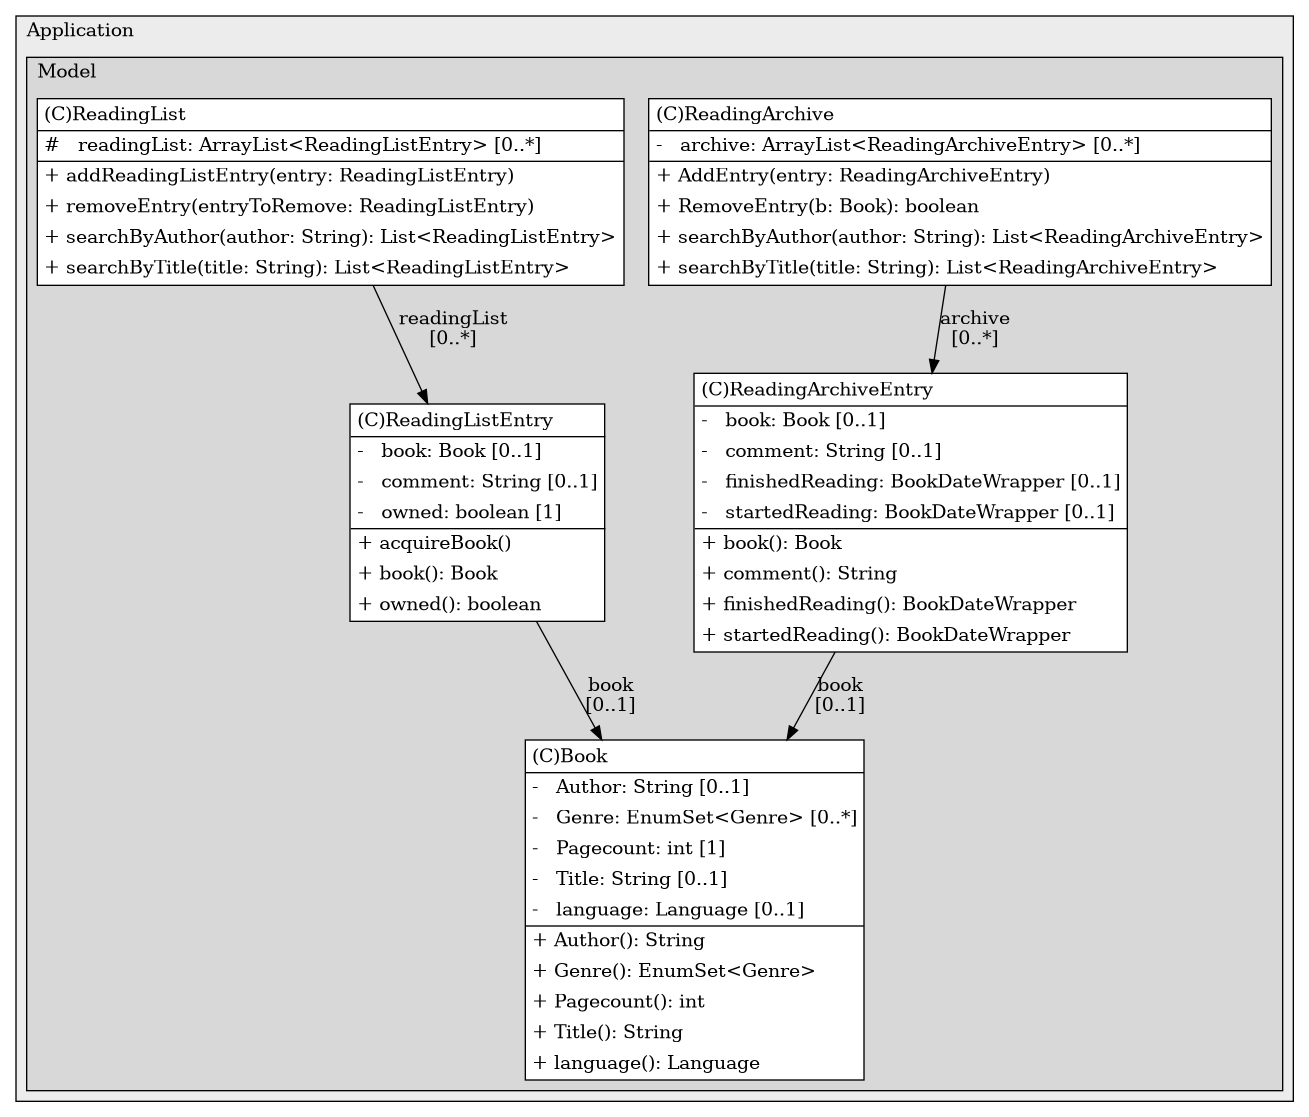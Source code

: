 @startuml

/' diagram meta data start
config=StructureConfiguration;
{
  "projectClassification": {
    "searchMode": "OpenProject", // OpenProject, AllProjects
    "includedProjects": "",
    "pathEndKeywords": "*.impl",
    "isClientPath": "",
    "isClientName": "",
    "isTestPath": "",
    "isTestName": "",
    "isMappingPath": "",
    "isMappingName": "",
    "isDataAccessPath": "",
    "isDataAccessName": "",
    "isDataStructurePath": "",
    "isDataStructureName": "",
    "isInterfaceStructuresPath": "",
    "isInterfaceStructuresName": "",
    "isEntryPointPath": "",
    "isEntryPointName": "",
    "treatFinalFieldsAsMandatory": false
  },
  "graphRestriction": {
    "classPackageExcludeFilter": "",
    "classPackageIncludeFilter": "",
    "classNameExcludeFilter": "",
    "classNameIncludeFilter": "",
    "methodNameExcludeFilter": "",
    "methodNameIncludeFilter": "",
    "removeByInheritance": "", // inheritance/annotation based filtering is done in a second step
    "removeByAnnotation": "",
    "removeByClassPackage": "", // cleanup the graph after inheritance/annotation based filtering is done
    "removeByClassName": "",
    "cutMappings": false,
    "cutEnum": true,
    "cutTests": true,
    "cutClient": true,
    "cutDataAccess": true,
    "cutInterfaceStructures": true,
    "cutDataStructures": true,
    "cutGetterAndSetter": true,
    "cutConstructors": true
  },
  "graphTraversal": {
    "forwardDepth": 2,
    "backwardDepth": 2,
    "classPackageExcludeFilter": "",
    "classPackageIncludeFilter": "",
    "classNameExcludeFilter": "",
    "classNameIncludeFilter": "",
    "methodNameExcludeFilter": "",
    "methodNameIncludeFilter": "",
    "hideMappings": false,
    "hideDataStructures": false,
    "hidePrivateMethods": true,
    "hideInterfaceCalls": true, // indirection: implementation -> interface (is hidden) -> implementation
    "onlyShowApplicationEntryPoints": false, // root node is included
    "useMethodCallsForStructureDiagram": "ForwardOnly" // ForwardOnly, BothDirections, No
  },
  "details": {
    "aggregation": "GroupByClass", // ByClass, GroupByClass, None
    "showClassGenericTypes": true,
    "showMethods": true,
    "showMethodParameterNames": true,
    "showMethodParameterTypes": true,
    "showMethodReturnType": true,
    "showPackageLevels": 2,
    "showDetailedClassStructure": true
  },
  "rootClass": "Plugin.Application.Model.Book",
  "extensionCallbackMethod": "" // qualified.class.name#methodName - signature: public static String method(String)
}
diagram meta data end '/



digraph g {
    rankdir="TB"
    splines=polyline
    

'nodes 
subgraph cluster_1072845520 { 
   	label=Application
	labeljust=l
	fillcolor="#ececec"
	style=filled
   
   subgraph cluster_1770848053 { 
   	label=Model
	labeljust=l
	fillcolor="#d8d8d8"
	style=filled
   
   Book481104144[
	label=<<TABLE BORDER="1" CELLBORDER="0" CELLPADDING="4" CELLSPACING="0">
<TR><TD ALIGN="LEFT" >(C)Book</TD></TR>
<HR/>
<TR><TD ALIGN="LEFT" >-   Author: String [0..1]</TD></TR>
<TR><TD ALIGN="LEFT" >-   Genre: EnumSet&lt;Genre&gt; [0..*]</TD></TR>
<TR><TD ALIGN="LEFT" >-   Pagecount: int [1]</TD></TR>
<TR><TD ALIGN="LEFT" >-   Title: String [0..1]</TD></TR>
<TR><TD ALIGN="LEFT" >-   language: Language [0..1]</TD></TR>
<HR/>
<TR><TD ALIGN="LEFT" >+ Author(): String</TD></TR>
<TR><TD ALIGN="LEFT" >+ Genre(): EnumSet&lt;Genre&gt;</TD></TR>
<TR><TD ALIGN="LEFT" >+ Pagecount(): int</TD></TR>
<TR><TD ALIGN="LEFT" >+ Title(): String</TD></TR>
<TR><TD ALIGN="LEFT" >+ language(): Language</TD></TR>
</TABLE>>
	style=filled
	margin=0
	shape=plaintext
	fillcolor="#FFFFFF"
];

ReadingArchive481104144[
	label=<<TABLE BORDER="1" CELLBORDER="0" CELLPADDING="4" CELLSPACING="0">
<TR><TD ALIGN="LEFT" >(C)ReadingArchive</TD></TR>
<HR/>
<TR><TD ALIGN="LEFT" >-   archive: ArrayList&lt;ReadingArchiveEntry&gt; [0..*]</TD></TR>
<HR/>
<TR><TD ALIGN="LEFT" >+ AddEntry(entry: ReadingArchiveEntry)</TD></TR>
<TR><TD ALIGN="LEFT" >+ RemoveEntry(b: Book): boolean</TD></TR>
<TR><TD ALIGN="LEFT" >+ searchByAuthor(author: String): List&lt;ReadingArchiveEntry&gt;</TD></TR>
<TR><TD ALIGN="LEFT" >+ searchByTitle(title: String): List&lt;ReadingArchiveEntry&gt;</TD></TR>
</TABLE>>
	style=filled
	margin=0
	shape=plaintext
	fillcolor="#FFFFFF"
];

ReadingArchiveEntry481104144[
	label=<<TABLE BORDER="1" CELLBORDER="0" CELLPADDING="4" CELLSPACING="0">
<TR><TD ALIGN="LEFT" >(C)ReadingArchiveEntry</TD></TR>
<HR/>
<TR><TD ALIGN="LEFT" >-   book: Book [0..1]</TD></TR>
<TR><TD ALIGN="LEFT" >-   comment: String [0..1]</TD></TR>
<TR><TD ALIGN="LEFT" >-   finishedReading: BookDateWrapper [0..1]</TD></TR>
<TR><TD ALIGN="LEFT" >-   startedReading: BookDateWrapper [0..1]</TD></TR>
<HR/>
<TR><TD ALIGN="LEFT" >+ book(): Book</TD></TR>
<TR><TD ALIGN="LEFT" >+ comment(): String</TD></TR>
<TR><TD ALIGN="LEFT" >+ finishedReading(): BookDateWrapper</TD></TR>
<TR><TD ALIGN="LEFT" >+ startedReading(): BookDateWrapper</TD></TR>
</TABLE>>
	style=filled
	margin=0
	shape=plaintext
	fillcolor="#FFFFFF"
];

ReadingList481104144[
	label=<<TABLE BORDER="1" CELLBORDER="0" CELLPADDING="4" CELLSPACING="0">
<TR><TD ALIGN="LEFT" >(C)ReadingList</TD></TR>
<HR/>
<TR><TD ALIGN="LEFT" >#   readingList: ArrayList&lt;ReadingListEntry&gt; [0..*]</TD></TR>
<HR/>
<TR><TD ALIGN="LEFT" >+ addReadingListEntry(entry: ReadingListEntry)</TD></TR>
<TR><TD ALIGN="LEFT" >+ removeEntry(entryToRemove: ReadingListEntry)</TD></TR>
<TR><TD ALIGN="LEFT" >+ searchByAuthor(author: String): List&lt;ReadingListEntry&gt;</TD></TR>
<TR><TD ALIGN="LEFT" >+ searchByTitle(title: String): List&lt;ReadingListEntry&gt;</TD></TR>
</TABLE>>
	style=filled
	margin=0
	shape=plaintext
	fillcolor="#FFFFFF"
];

ReadingListEntry481104144[
	label=<<TABLE BORDER="1" CELLBORDER="0" CELLPADDING="4" CELLSPACING="0">
<TR><TD ALIGN="LEFT" >(C)ReadingListEntry</TD></TR>
<HR/>
<TR><TD ALIGN="LEFT" >-   book: Book [0..1]</TD></TR>
<TR><TD ALIGN="LEFT" >-   comment: String [0..1]</TD></TR>
<TR><TD ALIGN="LEFT" >-   owned: boolean [1]</TD></TR>
<HR/>
<TR><TD ALIGN="LEFT" >+ acquireBook()</TD></TR>
<TR><TD ALIGN="LEFT" >+ book(): Book</TD></TR>
<TR><TD ALIGN="LEFT" >+ owned(): boolean</TD></TR>
</TABLE>>
	style=filled
	margin=0
	shape=plaintext
	fillcolor="#FFFFFF"
];
} 
} 

'edges    
ReadingArchive481104144 -> ReadingArchiveEntry481104144[label="archive
[0..*]"];
ReadingArchiveEntry481104144 -> Book481104144[label="book
[0..1]"];
ReadingList481104144 -> ReadingListEntry481104144[label="readingList
[0..*]"];
ReadingListEntry481104144 -> Book481104144[label="book
[0..1]"];
    
}
@enduml